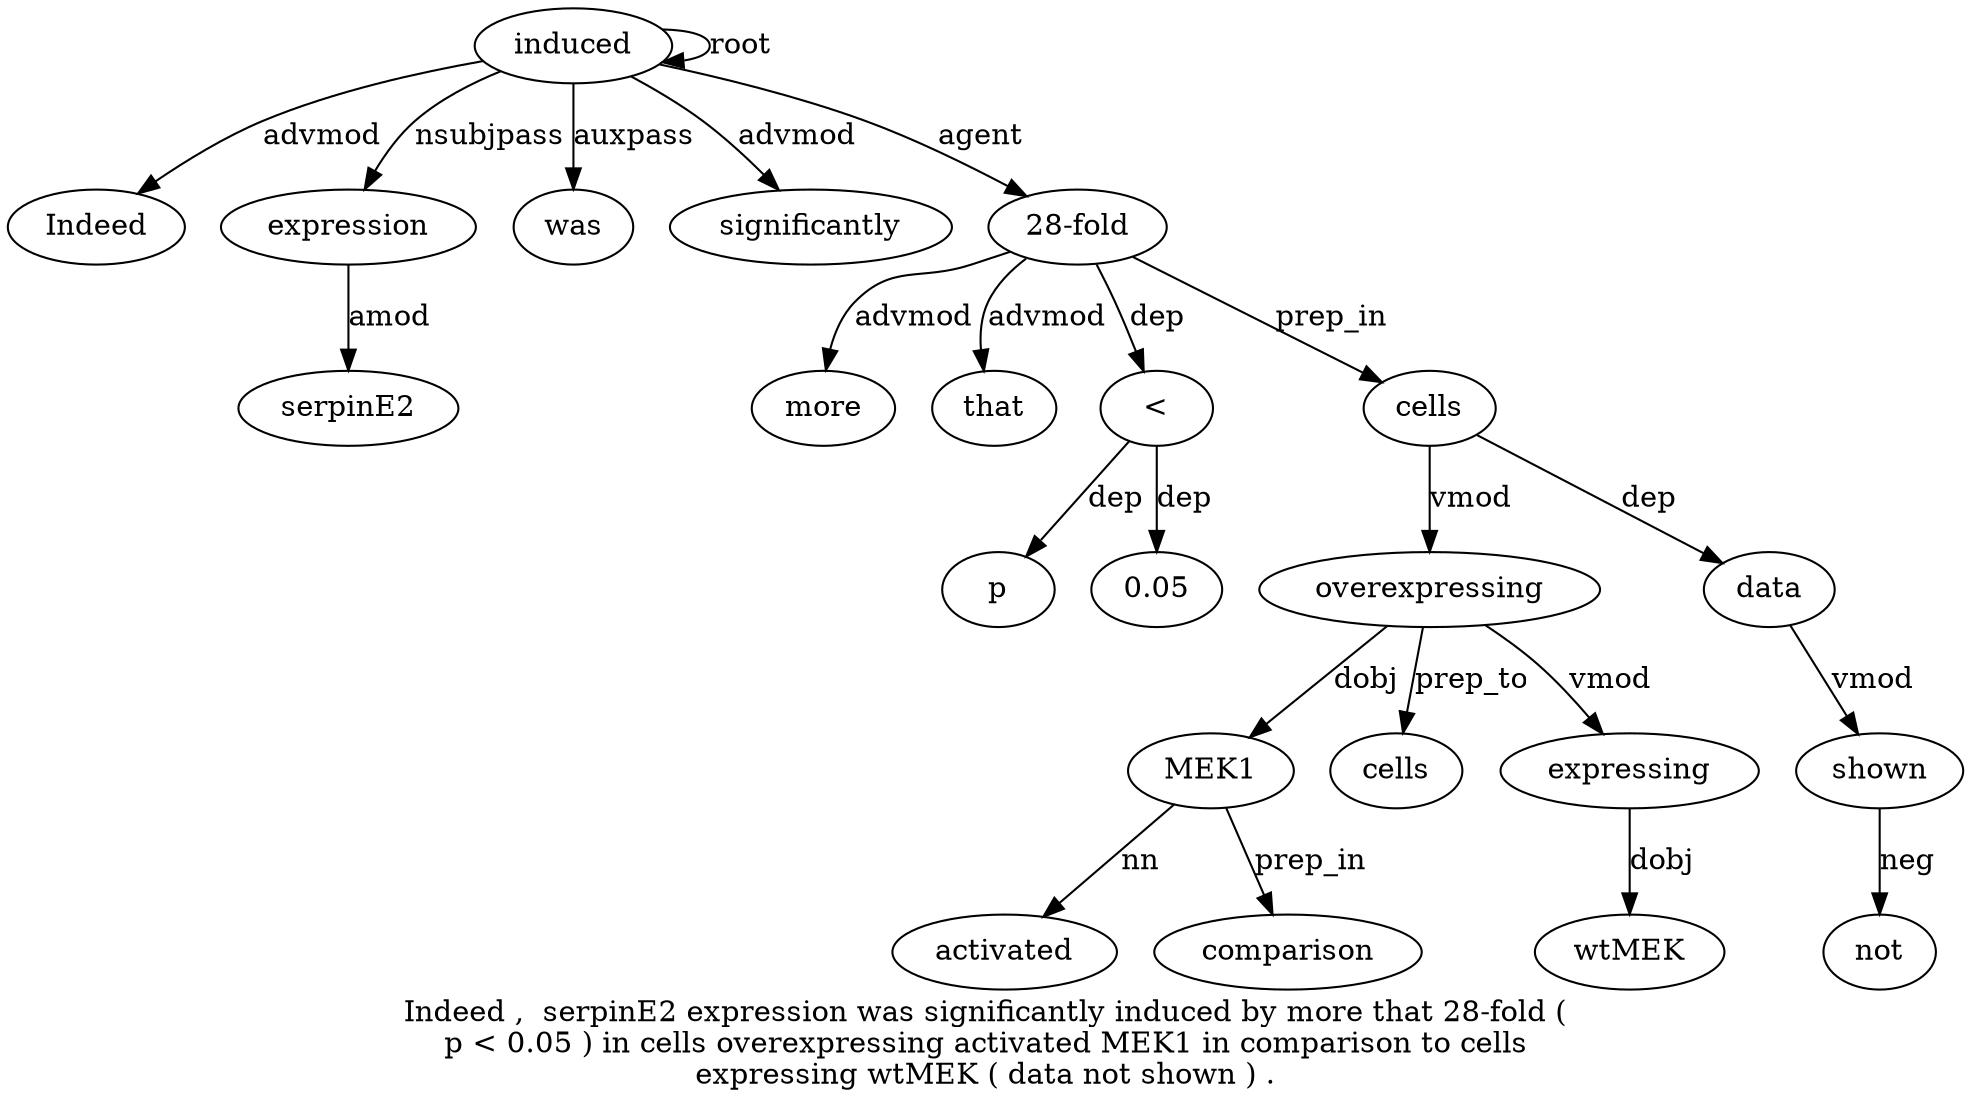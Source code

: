 digraph "Indeed ,  serpinE2 expression was significantly induced by more that 28-fold ( p < 0.05 ) in cells overexpressing activated MEK1 in comparison to cells expressing wtMEK ( data not shown ) ." {
label="Indeed ,  serpinE2 expression was significantly induced by more that 28-fold (
p < 0.05 ) in cells overexpressing activated MEK1 in comparison to cells
expressing wtMEK ( data not shown ) .";
induced7 [style=filled, fillcolor=white, label=induced];
Indeed1 [style=filled, fillcolor=white, label=Indeed];
induced7 -> Indeed1  [label=advmod];
expression4 [style=filled, fillcolor=white, label=expression];
serpinE23 [style=filled, fillcolor=white, label=serpinE2];
expression4 -> serpinE23  [label=amod];
induced7 -> expression4  [label=nsubjpass];
was5 [style=filled, fillcolor=white, label=was];
induced7 -> was5  [label=auxpass];
significantly6 [style=filled, fillcolor=white, label=significantly];
induced7 -> significantly6  [label=advmod];
induced7 -> induced7  [label=root];
"28-fold11" [style=filled, fillcolor=white, label="28-fold"];
more9 [style=filled, fillcolor=white, label=more];
"28-fold11" -> more9  [label=advmod];
that10 [style=filled, fillcolor=white, label=that];
"28-fold11" -> that10  [label=advmod];
induced7 -> "28-fold11"  [label=agent];
"<14" [style=filled, fillcolor=white, label="<"];
p13 [style=filled, fillcolor=white, label=p];
"<14" -> p13  [label=dep];
"28-fold11" -> "<14"  [label=dep];
"0.051" [style=filled, fillcolor=white, label="0.05"];
"<14" -> "0.051"  [label=dep];
cells18 [style=filled, fillcolor=white, label=cells];
"28-fold11" -> cells18  [label=prep_in];
overexpressing19 [style=filled, fillcolor=white, label=overexpressing];
cells18 -> overexpressing19  [label=vmod];
MEK12 [style=filled, fillcolor=white, label=MEK1];
activated20 [style=filled, fillcolor=white, label=activated];
MEK12 -> activated20  [label=nn];
overexpressing19 -> MEK12  [label=dobj];
comparison23 [style=filled, fillcolor=white, label=comparison];
MEK12 -> comparison23  [label=prep_in];
cells25 [style=filled, fillcolor=white, label=cells];
overexpressing19 -> cells25  [label=prep_to];
expressing26 [style=filled, fillcolor=white, label=expressing];
overexpressing19 -> expressing26  [label=vmod];
wtMEK27 [style=filled, fillcolor=white, label=wtMEK];
expressing26 -> wtMEK27  [label=dobj];
data29 [style=filled, fillcolor=white, label=data];
cells18 -> data29  [label=dep];
shown31 [style=filled, fillcolor=white, label=shown];
not30 [style=filled, fillcolor=white, label=not];
shown31 -> not30  [label=neg];
data29 -> shown31  [label=vmod];
}
